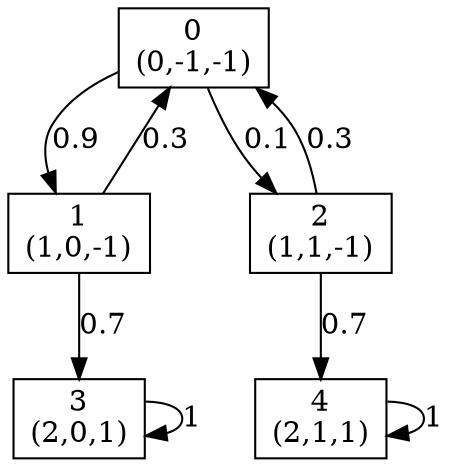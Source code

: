 digraph P {
node [shape=box];
0 -> 1 [ label="0.9" ];
0 -> 2 [ label="0.1" ];
1 -> 0 [ label="0.3" ];
1 -> 3 [ label="0.7" ];
2 -> 0 [ label="0.3" ];
2 -> 4 [ label="0.7" ];
3 -> 3 [ label="1" ];
4 -> 4 [ label="1" ];
0 [label="0\n(0,-1,-1)"];
1 [label="1\n(1,0,-1)"];
2 [label="2\n(1,1,-1)"];
3 [label="3\n(2,0,1)"];
4 [label="4\n(2,1,1)"];
}
